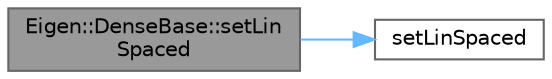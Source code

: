 digraph "Eigen::DenseBase::setLinSpaced"
{
 // LATEX_PDF_SIZE
  bgcolor="transparent";
  edge [fontname=Helvetica,fontsize=10,labelfontname=Helvetica,labelfontsize=10];
  node [fontname=Helvetica,fontsize=10,shape=box,height=0.2,width=0.4];
  rankdir="LR";
  Node1 [id="Node000001",label="Eigen::DenseBase::setLin\lSpaced",height=0.2,width=0.4,color="gray40", fillcolor="grey60", style="filled", fontcolor="black",tooltip="Sets a linearly spaced vector."];
  Node1 -> Node2 [id="edge1_Node000001_Node000002",color="steelblue1",style="solid",tooltip=" "];
  Node2 [id="Node000002",label="setLinSpaced",height=0.2,width=0.4,color="grey40", fillcolor="white", style="filled",URL="$_dense_base__set_lin_spaced_8cpp.html#addf8e4acfd8da69fd0416cab0e87a99a",tooltip=" "];
}

